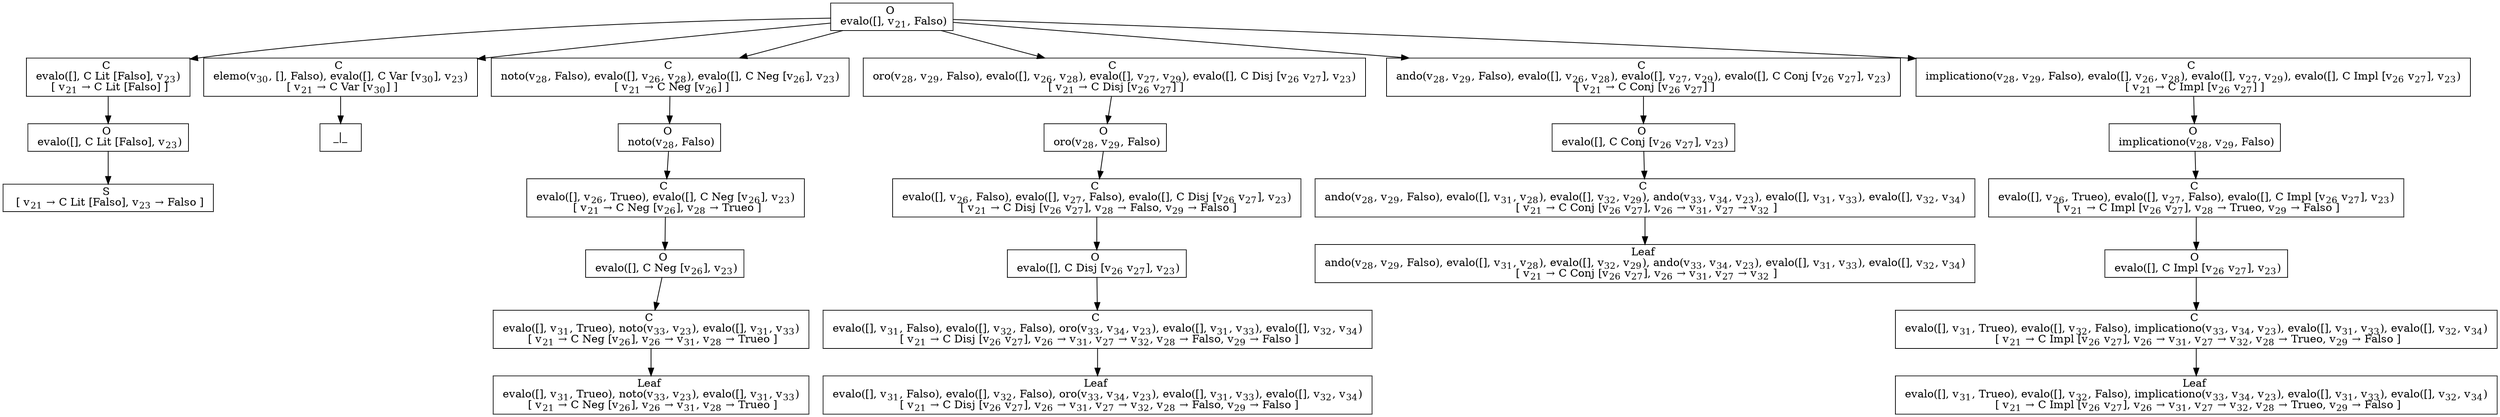 digraph {
    graph [rankdir=TB
          ,bgcolor=transparent];
    node [shape=box
         ,fillcolor=white
         ,style=filled];
    0 [label=<O <BR/> evalo([], v<SUB>21</SUB>, Falso)>];
    1 [label=<C <BR/> evalo([], C Lit [Falso], v<SUB>23</SUB>) <BR/>  [ v<SUB>21</SUB> &rarr; C Lit [Falso] ] >];
    2 [label=<C <BR/> elemo(v<SUB>30</SUB>, [], Falso), evalo([], C Var [v<SUB>30</SUB>], v<SUB>23</SUB>) <BR/>  [ v<SUB>21</SUB> &rarr; C Var [v<SUB>30</SUB>] ] >];
    3 [label=<C <BR/> noto(v<SUB>28</SUB>, Falso), evalo([], v<SUB>26</SUB>, v<SUB>28</SUB>), evalo([], C Neg [v<SUB>26</SUB>], v<SUB>23</SUB>) <BR/>  [ v<SUB>21</SUB> &rarr; C Neg [v<SUB>26</SUB>] ] >];
    4 [label=<C <BR/> oro(v<SUB>28</SUB>, v<SUB>29</SUB>, Falso), evalo([], v<SUB>26</SUB>, v<SUB>28</SUB>), evalo([], v<SUB>27</SUB>, v<SUB>29</SUB>), evalo([], C Disj [v<SUB>26</SUB> v<SUB>27</SUB>], v<SUB>23</SUB>) <BR/>  [ v<SUB>21</SUB> &rarr; C Disj [v<SUB>26</SUB> v<SUB>27</SUB>] ] >];
    5 [label=<C <BR/> ando(v<SUB>28</SUB>, v<SUB>29</SUB>, Falso), evalo([], v<SUB>26</SUB>, v<SUB>28</SUB>), evalo([], v<SUB>27</SUB>, v<SUB>29</SUB>), evalo([], C Conj [v<SUB>26</SUB> v<SUB>27</SUB>], v<SUB>23</SUB>) <BR/>  [ v<SUB>21</SUB> &rarr; C Conj [v<SUB>26</SUB> v<SUB>27</SUB>] ] >];
    6 [label=<C <BR/> implicationo(v<SUB>28</SUB>, v<SUB>29</SUB>, Falso), evalo([], v<SUB>26</SUB>, v<SUB>28</SUB>), evalo([], v<SUB>27</SUB>, v<SUB>29</SUB>), evalo([], C Impl [v<SUB>26</SUB> v<SUB>27</SUB>], v<SUB>23</SUB>) <BR/>  [ v<SUB>21</SUB> &rarr; C Impl [v<SUB>26</SUB> v<SUB>27</SUB>] ] >];
    7 [label=<O <BR/> evalo([], C Lit [Falso], v<SUB>23</SUB>)>];
    8 [label=<S <BR/>  [ v<SUB>21</SUB> &rarr; C Lit [Falso], v<SUB>23</SUB> &rarr; Falso ] >];
    9 [label=<_|_>];
    10 [label=<O <BR/> noto(v<SUB>28</SUB>, Falso)>];
    11 [label=<C <BR/> evalo([], v<SUB>26</SUB>, Trueo), evalo([], C Neg [v<SUB>26</SUB>], v<SUB>23</SUB>) <BR/>  [ v<SUB>21</SUB> &rarr; C Neg [v<SUB>26</SUB>], v<SUB>28</SUB> &rarr; Trueo ] >];
    12 [label=<O <BR/> evalo([], C Neg [v<SUB>26</SUB>], v<SUB>23</SUB>)>];
    13 [label=<C <BR/> evalo([], v<SUB>31</SUB>, Trueo), noto(v<SUB>33</SUB>, v<SUB>23</SUB>), evalo([], v<SUB>31</SUB>, v<SUB>33</SUB>) <BR/>  [ v<SUB>21</SUB> &rarr; C Neg [v<SUB>26</SUB>], v<SUB>26</SUB> &rarr; v<SUB>31</SUB>, v<SUB>28</SUB> &rarr; Trueo ] >];
    14 [label=<Leaf <BR/> evalo([], v<SUB>31</SUB>, Trueo), noto(v<SUB>33</SUB>, v<SUB>23</SUB>), evalo([], v<SUB>31</SUB>, v<SUB>33</SUB>) <BR/>  [ v<SUB>21</SUB> &rarr; C Neg [v<SUB>26</SUB>], v<SUB>26</SUB> &rarr; v<SUB>31</SUB>, v<SUB>28</SUB> &rarr; Trueo ] >];
    15 [label=<O <BR/> oro(v<SUB>28</SUB>, v<SUB>29</SUB>, Falso)>];
    16 [label=<C <BR/> evalo([], v<SUB>26</SUB>, Falso), evalo([], v<SUB>27</SUB>, Falso), evalo([], C Disj [v<SUB>26</SUB> v<SUB>27</SUB>], v<SUB>23</SUB>) <BR/>  [ v<SUB>21</SUB> &rarr; C Disj [v<SUB>26</SUB> v<SUB>27</SUB>], v<SUB>28</SUB> &rarr; Falso, v<SUB>29</SUB> &rarr; Falso ] >];
    17 [label=<O <BR/> evalo([], C Disj [v<SUB>26</SUB> v<SUB>27</SUB>], v<SUB>23</SUB>)>];
    18 [label=<C <BR/> evalo([], v<SUB>31</SUB>, Falso), evalo([], v<SUB>32</SUB>, Falso), oro(v<SUB>33</SUB>, v<SUB>34</SUB>, v<SUB>23</SUB>), evalo([], v<SUB>31</SUB>, v<SUB>33</SUB>), evalo([], v<SUB>32</SUB>, v<SUB>34</SUB>) <BR/>  [ v<SUB>21</SUB> &rarr; C Disj [v<SUB>26</SUB> v<SUB>27</SUB>], v<SUB>26</SUB> &rarr; v<SUB>31</SUB>, v<SUB>27</SUB> &rarr; v<SUB>32</SUB>, v<SUB>28</SUB> &rarr; Falso, v<SUB>29</SUB> &rarr; Falso ] >];
    19 [label=<Leaf <BR/> evalo([], v<SUB>31</SUB>, Falso), evalo([], v<SUB>32</SUB>, Falso), oro(v<SUB>33</SUB>, v<SUB>34</SUB>, v<SUB>23</SUB>), evalo([], v<SUB>31</SUB>, v<SUB>33</SUB>), evalo([], v<SUB>32</SUB>, v<SUB>34</SUB>) <BR/>  [ v<SUB>21</SUB> &rarr; C Disj [v<SUB>26</SUB> v<SUB>27</SUB>], v<SUB>26</SUB> &rarr; v<SUB>31</SUB>, v<SUB>27</SUB> &rarr; v<SUB>32</SUB>, v<SUB>28</SUB> &rarr; Falso, v<SUB>29</SUB> &rarr; Falso ] >];
    20 [label=<O <BR/> evalo([], C Conj [v<SUB>26</SUB> v<SUB>27</SUB>], v<SUB>23</SUB>)>];
    21 [label=<C <BR/> ando(v<SUB>28</SUB>, v<SUB>29</SUB>, Falso), evalo([], v<SUB>31</SUB>, v<SUB>28</SUB>), evalo([], v<SUB>32</SUB>, v<SUB>29</SUB>), ando(v<SUB>33</SUB>, v<SUB>34</SUB>, v<SUB>23</SUB>), evalo([], v<SUB>31</SUB>, v<SUB>33</SUB>), evalo([], v<SUB>32</SUB>, v<SUB>34</SUB>) <BR/>  [ v<SUB>21</SUB> &rarr; C Conj [v<SUB>26</SUB> v<SUB>27</SUB>], v<SUB>26</SUB> &rarr; v<SUB>31</SUB>, v<SUB>27</SUB> &rarr; v<SUB>32</SUB> ] >];
    22 [label=<Leaf <BR/> ando(v<SUB>28</SUB>, v<SUB>29</SUB>, Falso), evalo([], v<SUB>31</SUB>, v<SUB>28</SUB>), evalo([], v<SUB>32</SUB>, v<SUB>29</SUB>), ando(v<SUB>33</SUB>, v<SUB>34</SUB>, v<SUB>23</SUB>), evalo([], v<SUB>31</SUB>, v<SUB>33</SUB>), evalo([], v<SUB>32</SUB>, v<SUB>34</SUB>) <BR/>  [ v<SUB>21</SUB> &rarr; C Conj [v<SUB>26</SUB> v<SUB>27</SUB>], v<SUB>26</SUB> &rarr; v<SUB>31</SUB>, v<SUB>27</SUB> &rarr; v<SUB>32</SUB> ] >];
    23 [label=<O <BR/> implicationo(v<SUB>28</SUB>, v<SUB>29</SUB>, Falso)>];
    24 [label=<C <BR/> evalo([], v<SUB>26</SUB>, Trueo), evalo([], v<SUB>27</SUB>, Falso), evalo([], C Impl [v<SUB>26</SUB> v<SUB>27</SUB>], v<SUB>23</SUB>) <BR/>  [ v<SUB>21</SUB> &rarr; C Impl [v<SUB>26</SUB> v<SUB>27</SUB>], v<SUB>28</SUB> &rarr; Trueo, v<SUB>29</SUB> &rarr; Falso ] >];
    25 [label=<O <BR/> evalo([], C Impl [v<SUB>26</SUB> v<SUB>27</SUB>], v<SUB>23</SUB>)>];
    26 [label=<C <BR/> evalo([], v<SUB>31</SUB>, Trueo), evalo([], v<SUB>32</SUB>, Falso), implicationo(v<SUB>33</SUB>, v<SUB>34</SUB>, v<SUB>23</SUB>), evalo([], v<SUB>31</SUB>, v<SUB>33</SUB>), evalo([], v<SUB>32</SUB>, v<SUB>34</SUB>) <BR/>  [ v<SUB>21</SUB> &rarr; C Impl [v<SUB>26</SUB> v<SUB>27</SUB>], v<SUB>26</SUB> &rarr; v<SUB>31</SUB>, v<SUB>27</SUB> &rarr; v<SUB>32</SUB>, v<SUB>28</SUB> &rarr; Trueo, v<SUB>29</SUB> &rarr; Falso ] >];
    27 [label=<Leaf <BR/> evalo([], v<SUB>31</SUB>, Trueo), evalo([], v<SUB>32</SUB>, Falso), implicationo(v<SUB>33</SUB>, v<SUB>34</SUB>, v<SUB>23</SUB>), evalo([], v<SUB>31</SUB>, v<SUB>33</SUB>), evalo([], v<SUB>32</SUB>, v<SUB>34</SUB>) <BR/>  [ v<SUB>21</SUB> &rarr; C Impl [v<SUB>26</SUB> v<SUB>27</SUB>], v<SUB>26</SUB> &rarr; v<SUB>31</SUB>, v<SUB>27</SUB> &rarr; v<SUB>32</SUB>, v<SUB>28</SUB> &rarr; Trueo, v<SUB>29</SUB> &rarr; Falso ] >];
    0 -> 1 [label=""];
    0 -> 2 [label=""];
    0 -> 3 [label=""];
    0 -> 4 [label=""];
    0 -> 5 [label=""];
    0 -> 6 [label=""];
    1 -> 7 [label=""];
    2 -> 9 [label=""];
    3 -> 10 [label=""];
    4 -> 15 [label=""];
    5 -> 20 [label=""];
    6 -> 23 [label=""];
    7 -> 8 [label=""];
    10 -> 11 [label=""];
    11 -> 12 [label=""];
    12 -> 13 [label=""];
    13 -> 14 [label=""];
    15 -> 16 [label=""];
    16 -> 17 [label=""];
    17 -> 18 [label=""];
    18 -> 19 [label=""];
    20 -> 21 [label=""];
    21 -> 22 [label=""];
    23 -> 24 [label=""];
    24 -> 25 [label=""];
    25 -> 26 [label=""];
    26 -> 27 [label=""];
}